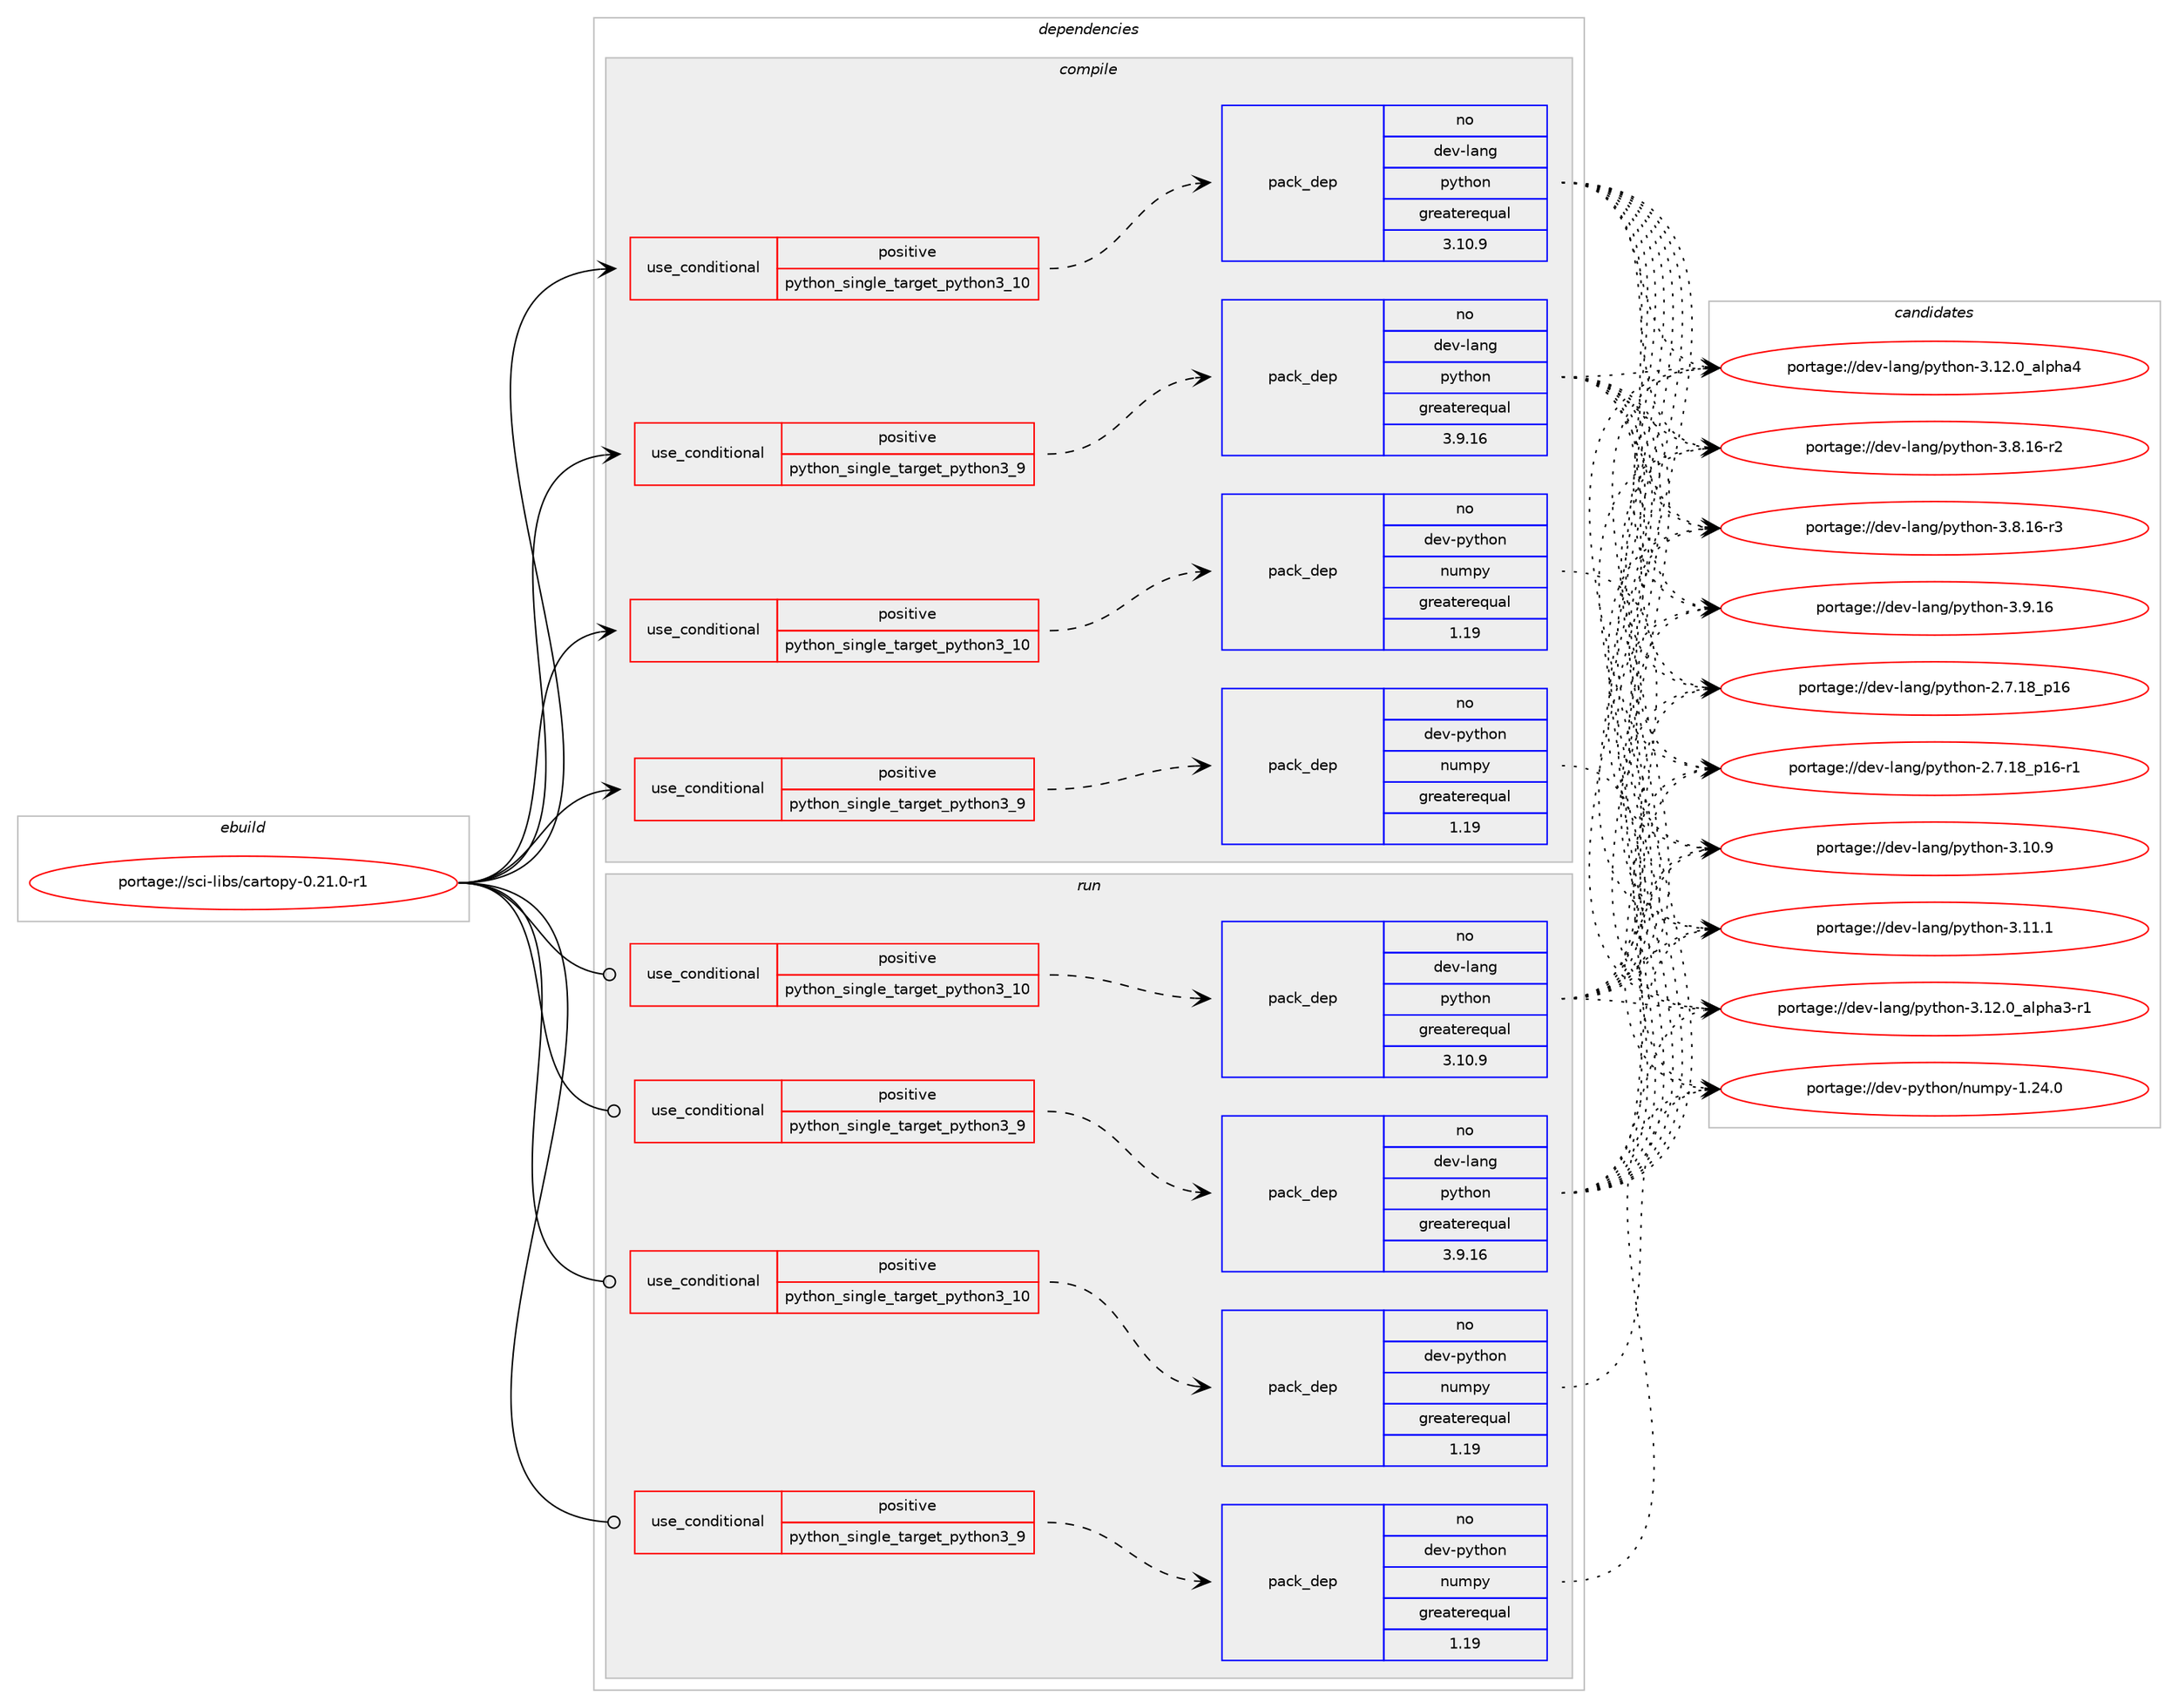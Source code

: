 digraph prolog {

# *************
# Graph options
# *************

newrank=true;
concentrate=true;
compound=true;
graph [rankdir=LR,fontname=Helvetica,fontsize=10,ranksep=1.5];#, ranksep=2.5, nodesep=0.2];
edge  [arrowhead=vee];
node  [fontname=Helvetica,fontsize=10];

# **********
# The ebuild
# **********

subgraph cluster_leftcol {
color=gray;
rank=same;
label=<<i>ebuild</i>>;
id [label="portage://sci-libs/cartopy-0.21.0-r1", color=red, width=4, href="../sci-libs/cartopy-0.21.0-r1.svg"];
}

# ****************
# The dependencies
# ****************

subgraph cluster_midcol {
color=gray;
label=<<i>dependencies</i>>;
subgraph cluster_compile {
fillcolor="#eeeeee";
style=filled;
label=<<i>compile</i>>;
subgraph cond1668 {
dependency2557 [label=<<TABLE BORDER="0" CELLBORDER="1" CELLSPACING="0" CELLPADDING="4"><TR><TD ROWSPAN="3" CELLPADDING="10">use_conditional</TD></TR><TR><TD>positive</TD></TR><TR><TD>python_single_target_python3_10</TD></TR></TABLE>>, shape=none, color=red];
subgraph pack873 {
dependency2558 [label=<<TABLE BORDER="0" CELLBORDER="1" CELLSPACING="0" CELLPADDING="4" WIDTH="220"><TR><TD ROWSPAN="6" CELLPADDING="30">pack_dep</TD></TR><TR><TD WIDTH="110">no</TD></TR><TR><TD>dev-lang</TD></TR><TR><TD>python</TD></TR><TR><TD>greaterequal</TD></TR><TR><TD>3.10.9</TD></TR></TABLE>>, shape=none, color=blue];
}
dependency2557:e -> dependency2558:w [weight=20,style="dashed",arrowhead="vee"];
}
id:e -> dependency2557:w [weight=20,style="solid",arrowhead="vee"];
subgraph cond1669 {
dependency2559 [label=<<TABLE BORDER="0" CELLBORDER="1" CELLSPACING="0" CELLPADDING="4"><TR><TD ROWSPAN="3" CELLPADDING="10">use_conditional</TD></TR><TR><TD>positive</TD></TR><TR><TD>python_single_target_python3_10</TD></TR></TABLE>>, shape=none, color=red];
subgraph pack874 {
dependency2560 [label=<<TABLE BORDER="0" CELLBORDER="1" CELLSPACING="0" CELLPADDING="4" WIDTH="220"><TR><TD ROWSPAN="6" CELLPADDING="30">pack_dep</TD></TR><TR><TD WIDTH="110">no</TD></TR><TR><TD>dev-python</TD></TR><TR><TD>numpy</TD></TR><TR><TD>greaterequal</TD></TR><TR><TD>1.19</TD></TR></TABLE>>, shape=none, color=blue];
}
dependency2559:e -> dependency2560:w [weight=20,style="dashed",arrowhead="vee"];
# *** BEGIN UNKNOWN DEPENDENCY TYPE (TODO) ***
# dependency2559 -> package_dependency(portage://sci-libs/cartopy-0.21.0-r1,install,no,dev-python,shapely,none,[,,],[],[use(enable(python_targets_python3_10),negative)])
# *** END UNKNOWN DEPENDENCY TYPE (TODO) ***

# *** BEGIN UNKNOWN DEPENDENCY TYPE (TODO) ***
# dependency2559 -> package_dependency(portage://sci-libs/cartopy-0.21.0-r1,install,no,dev-python,six,none,[,,],[],[use(enable(python_targets_python3_10),negative)])
# *** END UNKNOWN DEPENDENCY TYPE (TODO) ***

# *** BEGIN UNKNOWN DEPENDENCY TYPE (TODO) ***
# dependency2559 -> package_dependency(portage://sci-libs/cartopy-0.21.0-r1,install,no,dev-python,matplotlib,none,[,,],[],[use(enable(python_targets_python3_10),negative)])
# *** END UNKNOWN DEPENDENCY TYPE (TODO) ***

# *** BEGIN UNKNOWN DEPENDENCY TYPE (TODO) ***
# dependency2559 -> package_dependency(portage://sci-libs/cartopy-0.21.0-r1,install,no,dev-python,scipy,none,[,,],[],[use(enable(python_targets_python3_10),negative)])
# *** END UNKNOWN DEPENDENCY TYPE (TODO) ***

# *** BEGIN UNKNOWN DEPENDENCY TYPE (TODO) ***
# dependency2559 -> package_dependency(portage://sci-libs/cartopy-0.21.0-r1,install,no,dev-python,pillow,none,[,,],[],[use(enable(jpeg),none),use(enable(python_targets_python3_10),negative)])
# *** END UNKNOWN DEPENDENCY TYPE (TODO) ***

# *** BEGIN UNKNOWN DEPENDENCY TYPE (TODO) ***
# dependency2559 -> package_dependency(portage://sci-libs/cartopy-0.21.0-r1,install,no,dev-python,pyproj,none,[,,],[],[use(enable(python_targets_python3_10),negative)])
# *** END UNKNOWN DEPENDENCY TYPE (TODO) ***

# *** BEGIN UNKNOWN DEPENDENCY TYPE (TODO) ***
# dependency2559 -> package_dependency(portage://sci-libs/cartopy-0.21.0-r1,install,no,sci-libs,pyshp,none,[,,],[],[use(enable(python_targets_python3_10),negative)])
# *** END UNKNOWN DEPENDENCY TYPE (TODO) ***

}
id:e -> dependency2559:w [weight=20,style="solid",arrowhead="vee"];
subgraph cond1670 {
dependency2561 [label=<<TABLE BORDER="0" CELLBORDER="1" CELLSPACING="0" CELLPADDING="4"><TR><TD ROWSPAN="3" CELLPADDING="10">use_conditional</TD></TR><TR><TD>positive</TD></TR><TR><TD>python_single_target_python3_9</TD></TR></TABLE>>, shape=none, color=red];
subgraph pack875 {
dependency2562 [label=<<TABLE BORDER="0" CELLBORDER="1" CELLSPACING="0" CELLPADDING="4" WIDTH="220"><TR><TD ROWSPAN="6" CELLPADDING="30">pack_dep</TD></TR><TR><TD WIDTH="110">no</TD></TR><TR><TD>dev-lang</TD></TR><TR><TD>python</TD></TR><TR><TD>greaterequal</TD></TR><TR><TD>3.9.16</TD></TR></TABLE>>, shape=none, color=blue];
}
dependency2561:e -> dependency2562:w [weight=20,style="dashed",arrowhead="vee"];
}
id:e -> dependency2561:w [weight=20,style="solid",arrowhead="vee"];
subgraph cond1671 {
dependency2563 [label=<<TABLE BORDER="0" CELLBORDER="1" CELLSPACING="0" CELLPADDING="4"><TR><TD ROWSPAN="3" CELLPADDING="10">use_conditional</TD></TR><TR><TD>positive</TD></TR><TR><TD>python_single_target_python3_9</TD></TR></TABLE>>, shape=none, color=red];
subgraph pack876 {
dependency2564 [label=<<TABLE BORDER="0" CELLBORDER="1" CELLSPACING="0" CELLPADDING="4" WIDTH="220"><TR><TD ROWSPAN="6" CELLPADDING="30">pack_dep</TD></TR><TR><TD WIDTH="110">no</TD></TR><TR><TD>dev-python</TD></TR><TR><TD>numpy</TD></TR><TR><TD>greaterequal</TD></TR><TR><TD>1.19</TD></TR></TABLE>>, shape=none, color=blue];
}
dependency2563:e -> dependency2564:w [weight=20,style="dashed",arrowhead="vee"];
# *** BEGIN UNKNOWN DEPENDENCY TYPE (TODO) ***
# dependency2563 -> package_dependency(portage://sci-libs/cartopy-0.21.0-r1,install,no,dev-python,shapely,none,[,,],[],[use(enable(python_targets_python3_9),negative)])
# *** END UNKNOWN DEPENDENCY TYPE (TODO) ***

# *** BEGIN UNKNOWN DEPENDENCY TYPE (TODO) ***
# dependency2563 -> package_dependency(portage://sci-libs/cartopy-0.21.0-r1,install,no,dev-python,six,none,[,,],[],[use(enable(python_targets_python3_9),negative)])
# *** END UNKNOWN DEPENDENCY TYPE (TODO) ***

# *** BEGIN UNKNOWN DEPENDENCY TYPE (TODO) ***
# dependency2563 -> package_dependency(portage://sci-libs/cartopy-0.21.0-r1,install,no,dev-python,matplotlib,none,[,,],[],[use(enable(python_targets_python3_9),negative)])
# *** END UNKNOWN DEPENDENCY TYPE (TODO) ***

# *** BEGIN UNKNOWN DEPENDENCY TYPE (TODO) ***
# dependency2563 -> package_dependency(portage://sci-libs/cartopy-0.21.0-r1,install,no,dev-python,scipy,none,[,,],[],[use(enable(python_targets_python3_9),negative)])
# *** END UNKNOWN DEPENDENCY TYPE (TODO) ***

# *** BEGIN UNKNOWN DEPENDENCY TYPE (TODO) ***
# dependency2563 -> package_dependency(portage://sci-libs/cartopy-0.21.0-r1,install,no,dev-python,pillow,none,[,,],[],[use(enable(jpeg),none),use(enable(python_targets_python3_9),negative)])
# *** END UNKNOWN DEPENDENCY TYPE (TODO) ***

# *** BEGIN UNKNOWN DEPENDENCY TYPE (TODO) ***
# dependency2563 -> package_dependency(portage://sci-libs/cartopy-0.21.0-r1,install,no,dev-python,pyproj,none,[,,],[],[use(enable(python_targets_python3_9),negative)])
# *** END UNKNOWN DEPENDENCY TYPE (TODO) ***

# *** BEGIN UNKNOWN DEPENDENCY TYPE (TODO) ***
# dependency2563 -> package_dependency(portage://sci-libs/cartopy-0.21.0-r1,install,no,sci-libs,pyshp,none,[,,],[],[use(enable(python_targets_python3_9),negative)])
# *** END UNKNOWN DEPENDENCY TYPE (TODO) ***

}
id:e -> dependency2563:w [weight=20,style="solid",arrowhead="vee"];
# *** BEGIN UNKNOWN DEPENDENCY TYPE (TODO) ***
# id -> package_dependency(portage://sci-libs/cartopy-0.21.0-r1,install,no,sci-libs,gdal,none,[,,],[],[use(enable(python),none),use(optenable(python_single_target_python3_9),negative),use(optenable(python_single_target_python3_10),negative)])
# *** END UNKNOWN DEPENDENCY TYPE (TODO) ***

# *** BEGIN UNKNOWN DEPENDENCY TYPE (TODO) ***
# id -> package_dependency(portage://sci-libs/cartopy-0.21.0-r1,install,no,sci-libs,geos,none,[,,],[],[])
# *** END UNKNOWN DEPENDENCY TYPE (TODO) ***

}
subgraph cluster_compileandrun {
fillcolor="#eeeeee";
style=filled;
label=<<i>compile and run</i>>;
}
subgraph cluster_run {
fillcolor="#eeeeee";
style=filled;
label=<<i>run</i>>;
subgraph cond1672 {
dependency2565 [label=<<TABLE BORDER="0" CELLBORDER="1" CELLSPACING="0" CELLPADDING="4"><TR><TD ROWSPAN="3" CELLPADDING="10">use_conditional</TD></TR><TR><TD>positive</TD></TR><TR><TD>python_single_target_python3_10</TD></TR></TABLE>>, shape=none, color=red];
subgraph pack877 {
dependency2566 [label=<<TABLE BORDER="0" CELLBORDER="1" CELLSPACING="0" CELLPADDING="4" WIDTH="220"><TR><TD ROWSPAN="6" CELLPADDING="30">pack_dep</TD></TR><TR><TD WIDTH="110">no</TD></TR><TR><TD>dev-lang</TD></TR><TR><TD>python</TD></TR><TR><TD>greaterequal</TD></TR><TR><TD>3.10.9</TD></TR></TABLE>>, shape=none, color=blue];
}
dependency2565:e -> dependency2566:w [weight=20,style="dashed",arrowhead="vee"];
}
id:e -> dependency2565:w [weight=20,style="solid",arrowhead="odot"];
subgraph cond1673 {
dependency2567 [label=<<TABLE BORDER="0" CELLBORDER="1" CELLSPACING="0" CELLPADDING="4"><TR><TD ROWSPAN="3" CELLPADDING="10">use_conditional</TD></TR><TR><TD>positive</TD></TR><TR><TD>python_single_target_python3_10</TD></TR></TABLE>>, shape=none, color=red];
subgraph pack878 {
dependency2568 [label=<<TABLE BORDER="0" CELLBORDER="1" CELLSPACING="0" CELLPADDING="4" WIDTH="220"><TR><TD ROWSPAN="6" CELLPADDING="30">pack_dep</TD></TR><TR><TD WIDTH="110">no</TD></TR><TR><TD>dev-python</TD></TR><TR><TD>numpy</TD></TR><TR><TD>greaterequal</TD></TR><TR><TD>1.19</TD></TR></TABLE>>, shape=none, color=blue];
}
dependency2567:e -> dependency2568:w [weight=20,style="dashed",arrowhead="vee"];
# *** BEGIN UNKNOWN DEPENDENCY TYPE (TODO) ***
# dependency2567 -> package_dependency(portage://sci-libs/cartopy-0.21.0-r1,run,no,dev-python,shapely,none,[,,],[],[use(enable(python_targets_python3_10),negative)])
# *** END UNKNOWN DEPENDENCY TYPE (TODO) ***

# *** BEGIN UNKNOWN DEPENDENCY TYPE (TODO) ***
# dependency2567 -> package_dependency(portage://sci-libs/cartopy-0.21.0-r1,run,no,dev-python,six,none,[,,],[],[use(enable(python_targets_python3_10),negative)])
# *** END UNKNOWN DEPENDENCY TYPE (TODO) ***

# *** BEGIN UNKNOWN DEPENDENCY TYPE (TODO) ***
# dependency2567 -> package_dependency(portage://sci-libs/cartopy-0.21.0-r1,run,no,dev-python,matplotlib,none,[,,],[],[use(enable(python_targets_python3_10),negative)])
# *** END UNKNOWN DEPENDENCY TYPE (TODO) ***

# *** BEGIN UNKNOWN DEPENDENCY TYPE (TODO) ***
# dependency2567 -> package_dependency(portage://sci-libs/cartopy-0.21.0-r1,run,no,dev-python,scipy,none,[,,],[],[use(enable(python_targets_python3_10),negative)])
# *** END UNKNOWN DEPENDENCY TYPE (TODO) ***

# *** BEGIN UNKNOWN DEPENDENCY TYPE (TODO) ***
# dependency2567 -> package_dependency(portage://sci-libs/cartopy-0.21.0-r1,run,no,dev-python,pillow,none,[,,],[],[use(enable(jpeg),none),use(enable(python_targets_python3_10),negative)])
# *** END UNKNOWN DEPENDENCY TYPE (TODO) ***

# *** BEGIN UNKNOWN DEPENDENCY TYPE (TODO) ***
# dependency2567 -> package_dependency(portage://sci-libs/cartopy-0.21.0-r1,run,no,dev-python,pyproj,none,[,,],[],[use(enable(python_targets_python3_10),negative)])
# *** END UNKNOWN DEPENDENCY TYPE (TODO) ***

# *** BEGIN UNKNOWN DEPENDENCY TYPE (TODO) ***
# dependency2567 -> package_dependency(portage://sci-libs/cartopy-0.21.0-r1,run,no,sci-libs,pyshp,none,[,,],[],[use(enable(python_targets_python3_10),negative)])
# *** END UNKNOWN DEPENDENCY TYPE (TODO) ***

}
id:e -> dependency2567:w [weight=20,style="solid",arrowhead="odot"];
subgraph cond1674 {
dependency2569 [label=<<TABLE BORDER="0" CELLBORDER="1" CELLSPACING="0" CELLPADDING="4"><TR><TD ROWSPAN="3" CELLPADDING="10">use_conditional</TD></TR><TR><TD>positive</TD></TR><TR><TD>python_single_target_python3_9</TD></TR></TABLE>>, shape=none, color=red];
subgraph pack879 {
dependency2570 [label=<<TABLE BORDER="0" CELLBORDER="1" CELLSPACING="0" CELLPADDING="4" WIDTH="220"><TR><TD ROWSPAN="6" CELLPADDING="30">pack_dep</TD></TR><TR><TD WIDTH="110">no</TD></TR><TR><TD>dev-lang</TD></TR><TR><TD>python</TD></TR><TR><TD>greaterequal</TD></TR><TR><TD>3.9.16</TD></TR></TABLE>>, shape=none, color=blue];
}
dependency2569:e -> dependency2570:w [weight=20,style="dashed",arrowhead="vee"];
}
id:e -> dependency2569:w [weight=20,style="solid",arrowhead="odot"];
subgraph cond1675 {
dependency2571 [label=<<TABLE BORDER="0" CELLBORDER="1" CELLSPACING="0" CELLPADDING="4"><TR><TD ROWSPAN="3" CELLPADDING="10">use_conditional</TD></TR><TR><TD>positive</TD></TR><TR><TD>python_single_target_python3_9</TD></TR></TABLE>>, shape=none, color=red];
subgraph pack880 {
dependency2572 [label=<<TABLE BORDER="0" CELLBORDER="1" CELLSPACING="0" CELLPADDING="4" WIDTH="220"><TR><TD ROWSPAN="6" CELLPADDING="30">pack_dep</TD></TR><TR><TD WIDTH="110">no</TD></TR><TR><TD>dev-python</TD></TR><TR><TD>numpy</TD></TR><TR><TD>greaterequal</TD></TR><TR><TD>1.19</TD></TR></TABLE>>, shape=none, color=blue];
}
dependency2571:e -> dependency2572:w [weight=20,style="dashed",arrowhead="vee"];
# *** BEGIN UNKNOWN DEPENDENCY TYPE (TODO) ***
# dependency2571 -> package_dependency(portage://sci-libs/cartopy-0.21.0-r1,run,no,dev-python,shapely,none,[,,],[],[use(enable(python_targets_python3_9),negative)])
# *** END UNKNOWN DEPENDENCY TYPE (TODO) ***

# *** BEGIN UNKNOWN DEPENDENCY TYPE (TODO) ***
# dependency2571 -> package_dependency(portage://sci-libs/cartopy-0.21.0-r1,run,no,dev-python,six,none,[,,],[],[use(enable(python_targets_python3_9),negative)])
# *** END UNKNOWN DEPENDENCY TYPE (TODO) ***

# *** BEGIN UNKNOWN DEPENDENCY TYPE (TODO) ***
# dependency2571 -> package_dependency(portage://sci-libs/cartopy-0.21.0-r1,run,no,dev-python,matplotlib,none,[,,],[],[use(enable(python_targets_python3_9),negative)])
# *** END UNKNOWN DEPENDENCY TYPE (TODO) ***

# *** BEGIN UNKNOWN DEPENDENCY TYPE (TODO) ***
# dependency2571 -> package_dependency(portage://sci-libs/cartopy-0.21.0-r1,run,no,dev-python,scipy,none,[,,],[],[use(enable(python_targets_python3_9),negative)])
# *** END UNKNOWN DEPENDENCY TYPE (TODO) ***

# *** BEGIN UNKNOWN DEPENDENCY TYPE (TODO) ***
# dependency2571 -> package_dependency(portage://sci-libs/cartopy-0.21.0-r1,run,no,dev-python,pillow,none,[,,],[],[use(enable(jpeg),none),use(enable(python_targets_python3_9),negative)])
# *** END UNKNOWN DEPENDENCY TYPE (TODO) ***

# *** BEGIN UNKNOWN DEPENDENCY TYPE (TODO) ***
# dependency2571 -> package_dependency(portage://sci-libs/cartopy-0.21.0-r1,run,no,dev-python,pyproj,none,[,,],[],[use(enable(python_targets_python3_9),negative)])
# *** END UNKNOWN DEPENDENCY TYPE (TODO) ***

# *** BEGIN UNKNOWN DEPENDENCY TYPE (TODO) ***
# dependency2571 -> package_dependency(portage://sci-libs/cartopy-0.21.0-r1,run,no,sci-libs,pyshp,none,[,,],[],[use(enable(python_targets_python3_9),negative)])
# *** END UNKNOWN DEPENDENCY TYPE (TODO) ***

}
id:e -> dependency2571:w [weight=20,style="solid",arrowhead="odot"];
# *** BEGIN UNKNOWN DEPENDENCY TYPE (TODO) ***
# id -> package_dependency(portage://sci-libs/cartopy-0.21.0-r1,run,no,sci-libs,gdal,none,[,,],[],[use(enable(python),none),use(optenable(python_single_target_python3_9),negative),use(optenable(python_single_target_python3_10),negative)])
# *** END UNKNOWN DEPENDENCY TYPE (TODO) ***

# *** BEGIN UNKNOWN DEPENDENCY TYPE (TODO) ***
# id -> package_dependency(portage://sci-libs/cartopy-0.21.0-r1,run,no,sci-libs,geos,none,[,,],[],[])
# *** END UNKNOWN DEPENDENCY TYPE (TODO) ***

}
}

# **************
# The candidates
# **************

subgraph cluster_choices {
rank=same;
color=gray;
label=<<i>candidates</i>>;

subgraph choice873 {
color=black;
nodesep=1;
choice10010111845108971101034711212111610411111045504655464956951124954 [label="portage://dev-lang/python-2.7.18_p16", color=red, width=4,href="../dev-lang/python-2.7.18_p16.svg"];
choice100101118451089711010347112121116104111110455046554649569511249544511449 [label="portage://dev-lang/python-2.7.18_p16-r1", color=red, width=4,href="../dev-lang/python-2.7.18_p16-r1.svg"];
choice10010111845108971101034711212111610411111045514649484657 [label="portage://dev-lang/python-3.10.9", color=red, width=4,href="../dev-lang/python-3.10.9.svg"];
choice10010111845108971101034711212111610411111045514649494649 [label="portage://dev-lang/python-3.11.1", color=red, width=4,href="../dev-lang/python-3.11.1.svg"];
choice10010111845108971101034711212111610411111045514649504648959710811210497514511449 [label="portage://dev-lang/python-3.12.0_alpha3-r1", color=red, width=4,href="../dev-lang/python-3.12.0_alpha3-r1.svg"];
choice1001011184510897110103471121211161041111104551464950464895971081121049752 [label="portage://dev-lang/python-3.12.0_alpha4", color=red, width=4,href="../dev-lang/python-3.12.0_alpha4.svg"];
choice100101118451089711010347112121116104111110455146564649544511450 [label="portage://dev-lang/python-3.8.16-r2", color=red, width=4,href="../dev-lang/python-3.8.16-r2.svg"];
choice100101118451089711010347112121116104111110455146564649544511451 [label="portage://dev-lang/python-3.8.16-r3", color=red, width=4,href="../dev-lang/python-3.8.16-r3.svg"];
choice10010111845108971101034711212111610411111045514657464954 [label="portage://dev-lang/python-3.9.16", color=red, width=4,href="../dev-lang/python-3.9.16.svg"];
dependency2558:e -> choice10010111845108971101034711212111610411111045504655464956951124954:w [style=dotted,weight="100"];
dependency2558:e -> choice100101118451089711010347112121116104111110455046554649569511249544511449:w [style=dotted,weight="100"];
dependency2558:e -> choice10010111845108971101034711212111610411111045514649484657:w [style=dotted,weight="100"];
dependency2558:e -> choice10010111845108971101034711212111610411111045514649494649:w [style=dotted,weight="100"];
dependency2558:e -> choice10010111845108971101034711212111610411111045514649504648959710811210497514511449:w [style=dotted,weight="100"];
dependency2558:e -> choice1001011184510897110103471121211161041111104551464950464895971081121049752:w [style=dotted,weight="100"];
dependency2558:e -> choice100101118451089711010347112121116104111110455146564649544511450:w [style=dotted,weight="100"];
dependency2558:e -> choice100101118451089711010347112121116104111110455146564649544511451:w [style=dotted,weight="100"];
dependency2558:e -> choice10010111845108971101034711212111610411111045514657464954:w [style=dotted,weight="100"];
}
subgraph choice874 {
color=black;
nodesep=1;
choice100101118451121211161041111104711011710911212145494650524648 [label="portage://dev-python/numpy-1.24.0", color=red, width=4,href="../dev-python/numpy-1.24.0.svg"];
dependency2560:e -> choice100101118451121211161041111104711011710911212145494650524648:w [style=dotted,weight="100"];
}
subgraph choice875 {
color=black;
nodesep=1;
choice10010111845108971101034711212111610411111045504655464956951124954 [label="portage://dev-lang/python-2.7.18_p16", color=red, width=4,href="../dev-lang/python-2.7.18_p16.svg"];
choice100101118451089711010347112121116104111110455046554649569511249544511449 [label="portage://dev-lang/python-2.7.18_p16-r1", color=red, width=4,href="../dev-lang/python-2.7.18_p16-r1.svg"];
choice10010111845108971101034711212111610411111045514649484657 [label="portage://dev-lang/python-3.10.9", color=red, width=4,href="../dev-lang/python-3.10.9.svg"];
choice10010111845108971101034711212111610411111045514649494649 [label="portage://dev-lang/python-3.11.1", color=red, width=4,href="../dev-lang/python-3.11.1.svg"];
choice10010111845108971101034711212111610411111045514649504648959710811210497514511449 [label="portage://dev-lang/python-3.12.0_alpha3-r1", color=red, width=4,href="../dev-lang/python-3.12.0_alpha3-r1.svg"];
choice1001011184510897110103471121211161041111104551464950464895971081121049752 [label="portage://dev-lang/python-3.12.0_alpha4", color=red, width=4,href="../dev-lang/python-3.12.0_alpha4.svg"];
choice100101118451089711010347112121116104111110455146564649544511450 [label="portage://dev-lang/python-3.8.16-r2", color=red, width=4,href="../dev-lang/python-3.8.16-r2.svg"];
choice100101118451089711010347112121116104111110455146564649544511451 [label="portage://dev-lang/python-3.8.16-r3", color=red, width=4,href="../dev-lang/python-3.8.16-r3.svg"];
choice10010111845108971101034711212111610411111045514657464954 [label="portage://dev-lang/python-3.9.16", color=red, width=4,href="../dev-lang/python-3.9.16.svg"];
dependency2562:e -> choice10010111845108971101034711212111610411111045504655464956951124954:w [style=dotted,weight="100"];
dependency2562:e -> choice100101118451089711010347112121116104111110455046554649569511249544511449:w [style=dotted,weight="100"];
dependency2562:e -> choice10010111845108971101034711212111610411111045514649484657:w [style=dotted,weight="100"];
dependency2562:e -> choice10010111845108971101034711212111610411111045514649494649:w [style=dotted,weight="100"];
dependency2562:e -> choice10010111845108971101034711212111610411111045514649504648959710811210497514511449:w [style=dotted,weight="100"];
dependency2562:e -> choice1001011184510897110103471121211161041111104551464950464895971081121049752:w [style=dotted,weight="100"];
dependency2562:e -> choice100101118451089711010347112121116104111110455146564649544511450:w [style=dotted,weight="100"];
dependency2562:e -> choice100101118451089711010347112121116104111110455146564649544511451:w [style=dotted,weight="100"];
dependency2562:e -> choice10010111845108971101034711212111610411111045514657464954:w [style=dotted,weight="100"];
}
subgraph choice876 {
color=black;
nodesep=1;
choice100101118451121211161041111104711011710911212145494650524648 [label="portage://dev-python/numpy-1.24.0", color=red, width=4,href="../dev-python/numpy-1.24.0.svg"];
dependency2564:e -> choice100101118451121211161041111104711011710911212145494650524648:w [style=dotted,weight="100"];
}
subgraph choice877 {
color=black;
nodesep=1;
choice10010111845108971101034711212111610411111045504655464956951124954 [label="portage://dev-lang/python-2.7.18_p16", color=red, width=4,href="../dev-lang/python-2.7.18_p16.svg"];
choice100101118451089711010347112121116104111110455046554649569511249544511449 [label="portage://dev-lang/python-2.7.18_p16-r1", color=red, width=4,href="../dev-lang/python-2.7.18_p16-r1.svg"];
choice10010111845108971101034711212111610411111045514649484657 [label="portage://dev-lang/python-3.10.9", color=red, width=4,href="../dev-lang/python-3.10.9.svg"];
choice10010111845108971101034711212111610411111045514649494649 [label="portage://dev-lang/python-3.11.1", color=red, width=4,href="../dev-lang/python-3.11.1.svg"];
choice10010111845108971101034711212111610411111045514649504648959710811210497514511449 [label="portage://dev-lang/python-3.12.0_alpha3-r1", color=red, width=4,href="../dev-lang/python-3.12.0_alpha3-r1.svg"];
choice1001011184510897110103471121211161041111104551464950464895971081121049752 [label="portage://dev-lang/python-3.12.0_alpha4", color=red, width=4,href="../dev-lang/python-3.12.0_alpha4.svg"];
choice100101118451089711010347112121116104111110455146564649544511450 [label="portage://dev-lang/python-3.8.16-r2", color=red, width=4,href="../dev-lang/python-3.8.16-r2.svg"];
choice100101118451089711010347112121116104111110455146564649544511451 [label="portage://dev-lang/python-3.8.16-r3", color=red, width=4,href="../dev-lang/python-3.8.16-r3.svg"];
choice10010111845108971101034711212111610411111045514657464954 [label="portage://dev-lang/python-3.9.16", color=red, width=4,href="../dev-lang/python-3.9.16.svg"];
dependency2566:e -> choice10010111845108971101034711212111610411111045504655464956951124954:w [style=dotted,weight="100"];
dependency2566:e -> choice100101118451089711010347112121116104111110455046554649569511249544511449:w [style=dotted,weight="100"];
dependency2566:e -> choice10010111845108971101034711212111610411111045514649484657:w [style=dotted,weight="100"];
dependency2566:e -> choice10010111845108971101034711212111610411111045514649494649:w [style=dotted,weight="100"];
dependency2566:e -> choice10010111845108971101034711212111610411111045514649504648959710811210497514511449:w [style=dotted,weight="100"];
dependency2566:e -> choice1001011184510897110103471121211161041111104551464950464895971081121049752:w [style=dotted,weight="100"];
dependency2566:e -> choice100101118451089711010347112121116104111110455146564649544511450:w [style=dotted,weight="100"];
dependency2566:e -> choice100101118451089711010347112121116104111110455146564649544511451:w [style=dotted,weight="100"];
dependency2566:e -> choice10010111845108971101034711212111610411111045514657464954:w [style=dotted,weight="100"];
}
subgraph choice878 {
color=black;
nodesep=1;
choice100101118451121211161041111104711011710911212145494650524648 [label="portage://dev-python/numpy-1.24.0", color=red, width=4,href="../dev-python/numpy-1.24.0.svg"];
dependency2568:e -> choice100101118451121211161041111104711011710911212145494650524648:w [style=dotted,weight="100"];
}
subgraph choice879 {
color=black;
nodesep=1;
choice10010111845108971101034711212111610411111045504655464956951124954 [label="portage://dev-lang/python-2.7.18_p16", color=red, width=4,href="../dev-lang/python-2.7.18_p16.svg"];
choice100101118451089711010347112121116104111110455046554649569511249544511449 [label="portage://dev-lang/python-2.7.18_p16-r1", color=red, width=4,href="../dev-lang/python-2.7.18_p16-r1.svg"];
choice10010111845108971101034711212111610411111045514649484657 [label="portage://dev-lang/python-3.10.9", color=red, width=4,href="../dev-lang/python-3.10.9.svg"];
choice10010111845108971101034711212111610411111045514649494649 [label="portage://dev-lang/python-3.11.1", color=red, width=4,href="../dev-lang/python-3.11.1.svg"];
choice10010111845108971101034711212111610411111045514649504648959710811210497514511449 [label="portage://dev-lang/python-3.12.0_alpha3-r1", color=red, width=4,href="../dev-lang/python-3.12.0_alpha3-r1.svg"];
choice1001011184510897110103471121211161041111104551464950464895971081121049752 [label="portage://dev-lang/python-3.12.0_alpha4", color=red, width=4,href="../dev-lang/python-3.12.0_alpha4.svg"];
choice100101118451089711010347112121116104111110455146564649544511450 [label="portage://dev-lang/python-3.8.16-r2", color=red, width=4,href="../dev-lang/python-3.8.16-r2.svg"];
choice100101118451089711010347112121116104111110455146564649544511451 [label="portage://dev-lang/python-3.8.16-r3", color=red, width=4,href="../dev-lang/python-3.8.16-r3.svg"];
choice10010111845108971101034711212111610411111045514657464954 [label="portage://dev-lang/python-3.9.16", color=red, width=4,href="../dev-lang/python-3.9.16.svg"];
dependency2570:e -> choice10010111845108971101034711212111610411111045504655464956951124954:w [style=dotted,weight="100"];
dependency2570:e -> choice100101118451089711010347112121116104111110455046554649569511249544511449:w [style=dotted,weight="100"];
dependency2570:e -> choice10010111845108971101034711212111610411111045514649484657:w [style=dotted,weight="100"];
dependency2570:e -> choice10010111845108971101034711212111610411111045514649494649:w [style=dotted,weight="100"];
dependency2570:e -> choice10010111845108971101034711212111610411111045514649504648959710811210497514511449:w [style=dotted,weight="100"];
dependency2570:e -> choice1001011184510897110103471121211161041111104551464950464895971081121049752:w [style=dotted,weight="100"];
dependency2570:e -> choice100101118451089711010347112121116104111110455146564649544511450:w [style=dotted,weight="100"];
dependency2570:e -> choice100101118451089711010347112121116104111110455146564649544511451:w [style=dotted,weight="100"];
dependency2570:e -> choice10010111845108971101034711212111610411111045514657464954:w [style=dotted,weight="100"];
}
subgraph choice880 {
color=black;
nodesep=1;
choice100101118451121211161041111104711011710911212145494650524648 [label="portage://dev-python/numpy-1.24.0", color=red, width=4,href="../dev-python/numpy-1.24.0.svg"];
dependency2572:e -> choice100101118451121211161041111104711011710911212145494650524648:w [style=dotted,weight="100"];
}
}

}
